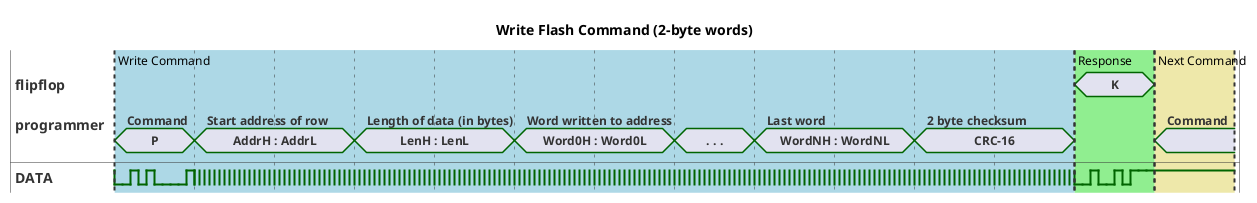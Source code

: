@startuml write-command
' mode compact
scale 10 as 80 pixels
hide time-axis
Title: Write Flash Command (2-byte words)

compact concise "flipflop" as FF
compact concise "programmer" as PG
binary "DATA" as D

D is high

@10
PG is P : Command
D is low
@+1
D is low
@+1
D is high
@+1
D is low
@+1
D is high
@+1
D is low
@+1
D is low
@+1
D is low
@+1
D is low
@+1
D is high

@20
PG is "AddrH : AddrL" : Start address of row
D is {high,low}

@40
PG is "LenH : LenL" : Length of data (in bytes)

@60
PG is "Word0H : Word0L" : Word written to address

@80
PG is ". . ."

@90
PG is "WordNH : WordNL" : Last word

@110
PG is "CRC-16" : 2 byte checksum

@130
FF is K
PG is {hidden}
D is low
@+1
D is low
@+1
D is high
@+1
D is low
@+1
D is low
@+1
D is high
@+1
D is low
@+1
D is high
@+1
D is high
@+1
D is high

@140
FF is {hidden}
PG is "" : Command



highlight 10 to 130 #LightBlue: Write Command
highlight 130 to 140 #LightGreen: Response
highlight 140 to 150 #PaleGoldenRod: Next Command

@enduml

